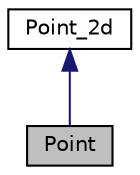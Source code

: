 digraph "Point"
{
 // LATEX_PDF_SIZE
  edge [fontname="Helvetica",fontsize="10",labelfontname="Helvetica",labelfontsize="10"];
  node [fontname="Helvetica",fontsize="10",shape=record];
  Node1 [label="Point",height=0.2,width=0.4,color="black", fillcolor="grey75", style="filled", fontcolor="black",tooltip="A point on the source or image plane that contains a position and the lensing quantities."];
  Node2 -> Node1 [dir="back",color="midnightblue",fontsize="10",style="solid",fontname="Helvetica"];
  Node2 [label="Point_2d",height=0.2,width=0.4,color="black", fillcolor="white", style="filled",URL="$struct_point__2d.html",tooltip="Class for representing points or vectors in 2 dimensions. Not that the dereferencing operator is over..."];
}
